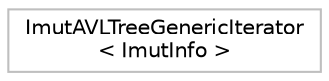 digraph "Graphical Class Hierarchy"
{
 // LATEX_PDF_SIZE
  bgcolor="transparent";
  edge [fontname="Helvetica",fontsize="10",labelfontname="Helvetica",labelfontsize="10"];
  node [fontname="Helvetica",fontsize="10",shape=record];
  rankdir="LR";
  Node0 [label="ImutAVLTreeGenericIterator\l\< ImutInfo \>",height=0.2,width=0.4,color="grey75",tooltip=" "];
}
